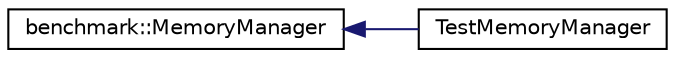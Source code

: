 digraph "Graphical Class Hierarchy"
{
 // LATEX_PDF_SIZE
  edge [fontname="Helvetica",fontsize="10",labelfontname="Helvetica",labelfontsize="10"];
  node [fontname="Helvetica",fontsize="10",shape=record];
  rankdir="LR";
  Node0 [label="benchmark::MemoryManager",height=0.2,width=0.4,color="black", fillcolor="white", style="filled",URL="$classbenchmark_1_1MemoryManager.html",tooltip=" "];
  Node0 -> Node1 [dir="back",color="midnightblue",fontsize="10",style="solid",fontname="Helvetica"];
  Node1 [label="TestMemoryManager",height=0.2,width=0.4,color="black", fillcolor="white", style="filled",URL="$classTestMemoryManager.html",tooltip=" "];
}
